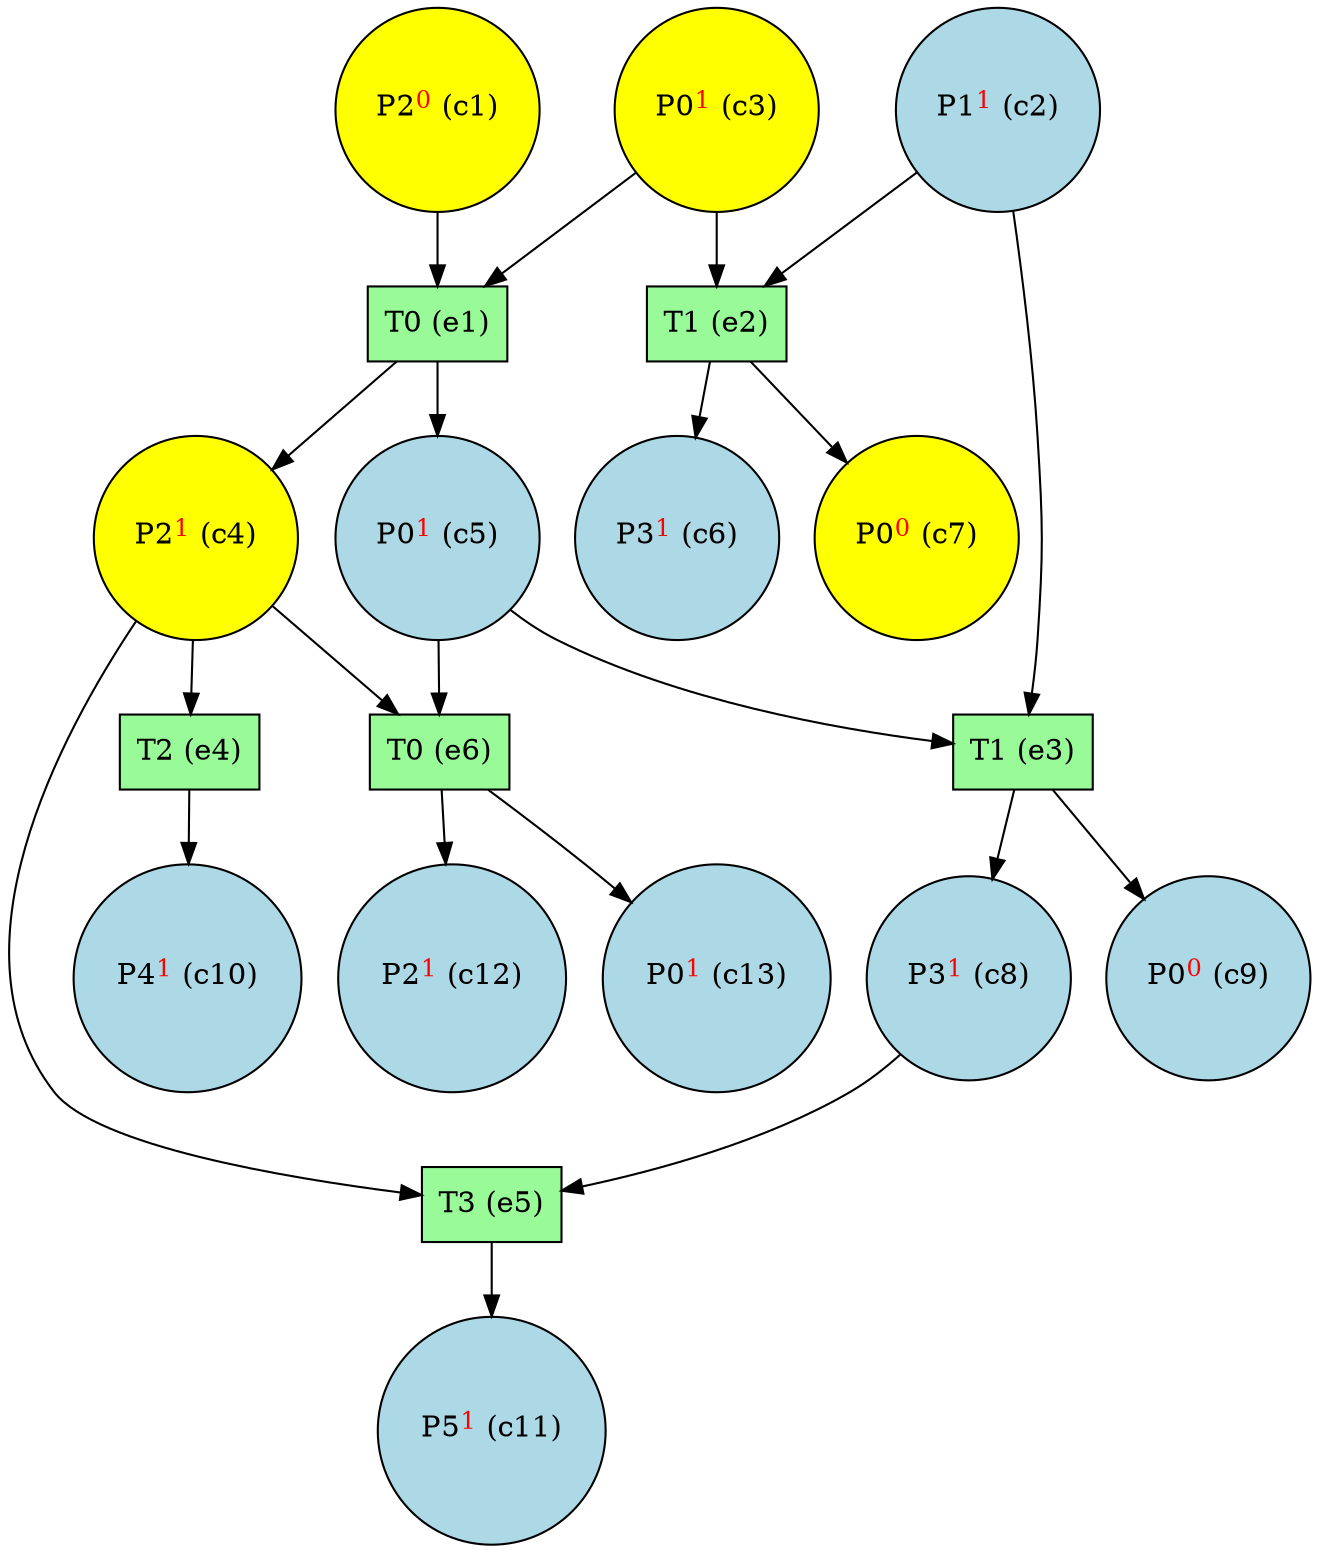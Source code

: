 digraph test {
  c1 -> e1;
  c2 -> e3;
  c2 -> e2;
  c3 -> e2;
  c3 -> e1;
  e1 -> c4;
  c4 -> e5;
  c4 -> e4;
  c4 -> e6;
  e1 -> c5;
  c5 -> e3;
  c5 -> e6;
  e2 -> c6;
  e2 -> c7;
  e3 -> c8;
  c8 -> e5;
  e3 -> c9;
  e4 -> c10;
  e5 -> c11;
  e6 -> c12;
  e6 -> c13;
  c1 [fillcolor=yellow label= <P2<FONT COLOR="red"><SUP>0</SUP></FONT>&nbsp;(c1)> shape=circle style=filled];
  c2 [fillcolor=lightblue label= <P1<FONT COLOR="red"><SUP>1</SUP></FONT>&nbsp;(c2)> shape=circle style=filled];
  c3 [fillcolor=yellow label= <P0<FONT COLOR="red"><SUP>1</SUP></FONT>&nbsp;(c3)> shape=circle style=filled];
  c4 [fillcolor=yellow label= <P2<FONT COLOR="red"><SUP>1</SUP></FONT>&nbsp;(c4)> shape=circle style=filled];
  c5 [fillcolor=lightblue label= <P0<FONT COLOR="red"><SUP>1</SUP></FONT>&nbsp;(c5)> shape=circle style=filled];
  c6 [fillcolor=lightblue label= <P3<FONT COLOR="red"><SUP>1</SUP></FONT>&nbsp;(c6)> shape=circle style=filled];
  c7 [fillcolor=yellow label= <P0<FONT COLOR="red"><SUP>0</SUP></FONT>&nbsp;(c7)> shape=circle style=filled];
  c8 [fillcolor=lightblue label= <P3<FONT COLOR="red"><SUP>1</SUP></FONT>&nbsp;(c8)> shape=circle style=filled];
  c9 [fillcolor=lightblue label= <P0<FONT COLOR="red"><SUP>0</SUP></FONT>&nbsp;(c9)> shape=circle style=filled];
  c10 [fillcolor=lightblue label= <P4<FONT COLOR="red"><SUP>1</SUP></FONT>&nbsp;(c10)> shape=circle style=filled];
  c11 [fillcolor=lightblue label= <P5<FONT COLOR="red"><SUP>1</SUP></FONT>&nbsp;(c11)> shape=circle style=filled];
  c12 [fillcolor=lightblue label= <P2<FONT COLOR="red"><SUP>1</SUP></FONT>&nbsp;(c12)> shape=circle style=filled];
  c13 [fillcolor=lightblue label= <P0<FONT COLOR="red"><SUP>1</SUP></FONT>&nbsp;(c13)> shape=circle style=filled];
  e1 [fillcolor=palegreen label="T0 (e1)" shape=box style=filled];
  e2 [fillcolor=palegreen label="T1 (e2)" shape=box style=filled];
  e3 [fillcolor=palegreen label="T1 (e3)" shape=box style=filled];
  e4 [fillcolor=palegreen label="T2 (e4)" shape=box style=filled];
  e5 [fillcolor=palegreen label="T3 (e5)" shape=box style=filled];
  e6 [fillcolor=palegreen label="T0 (e6)" shape=box style=filled];
}
